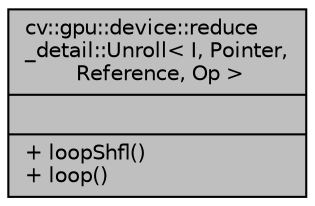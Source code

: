 digraph "cv::gpu::device::reduce_detail::Unroll&lt; I, Pointer, Reference, Op &gt;"
{
 // LATEX_PDF_SIZE
  edge [fontname="Helvetica",fontsize="10",labelfontname="Helvetica",labelfontsize="10"];
  node [fontname="Helvetica",fontsize="10",shape=record];
  Node1 [label="{cv::gpu::device::reduce\l_detail::Unroll\< I, Pointer,\l Reference, Op \>\n||+ loopShfl()\l+ loop()\l}",height=0.2,width=0.4,color="black", fillcolor="grey75", style="filled", fontcolor="black",tooltip=" "];
}
